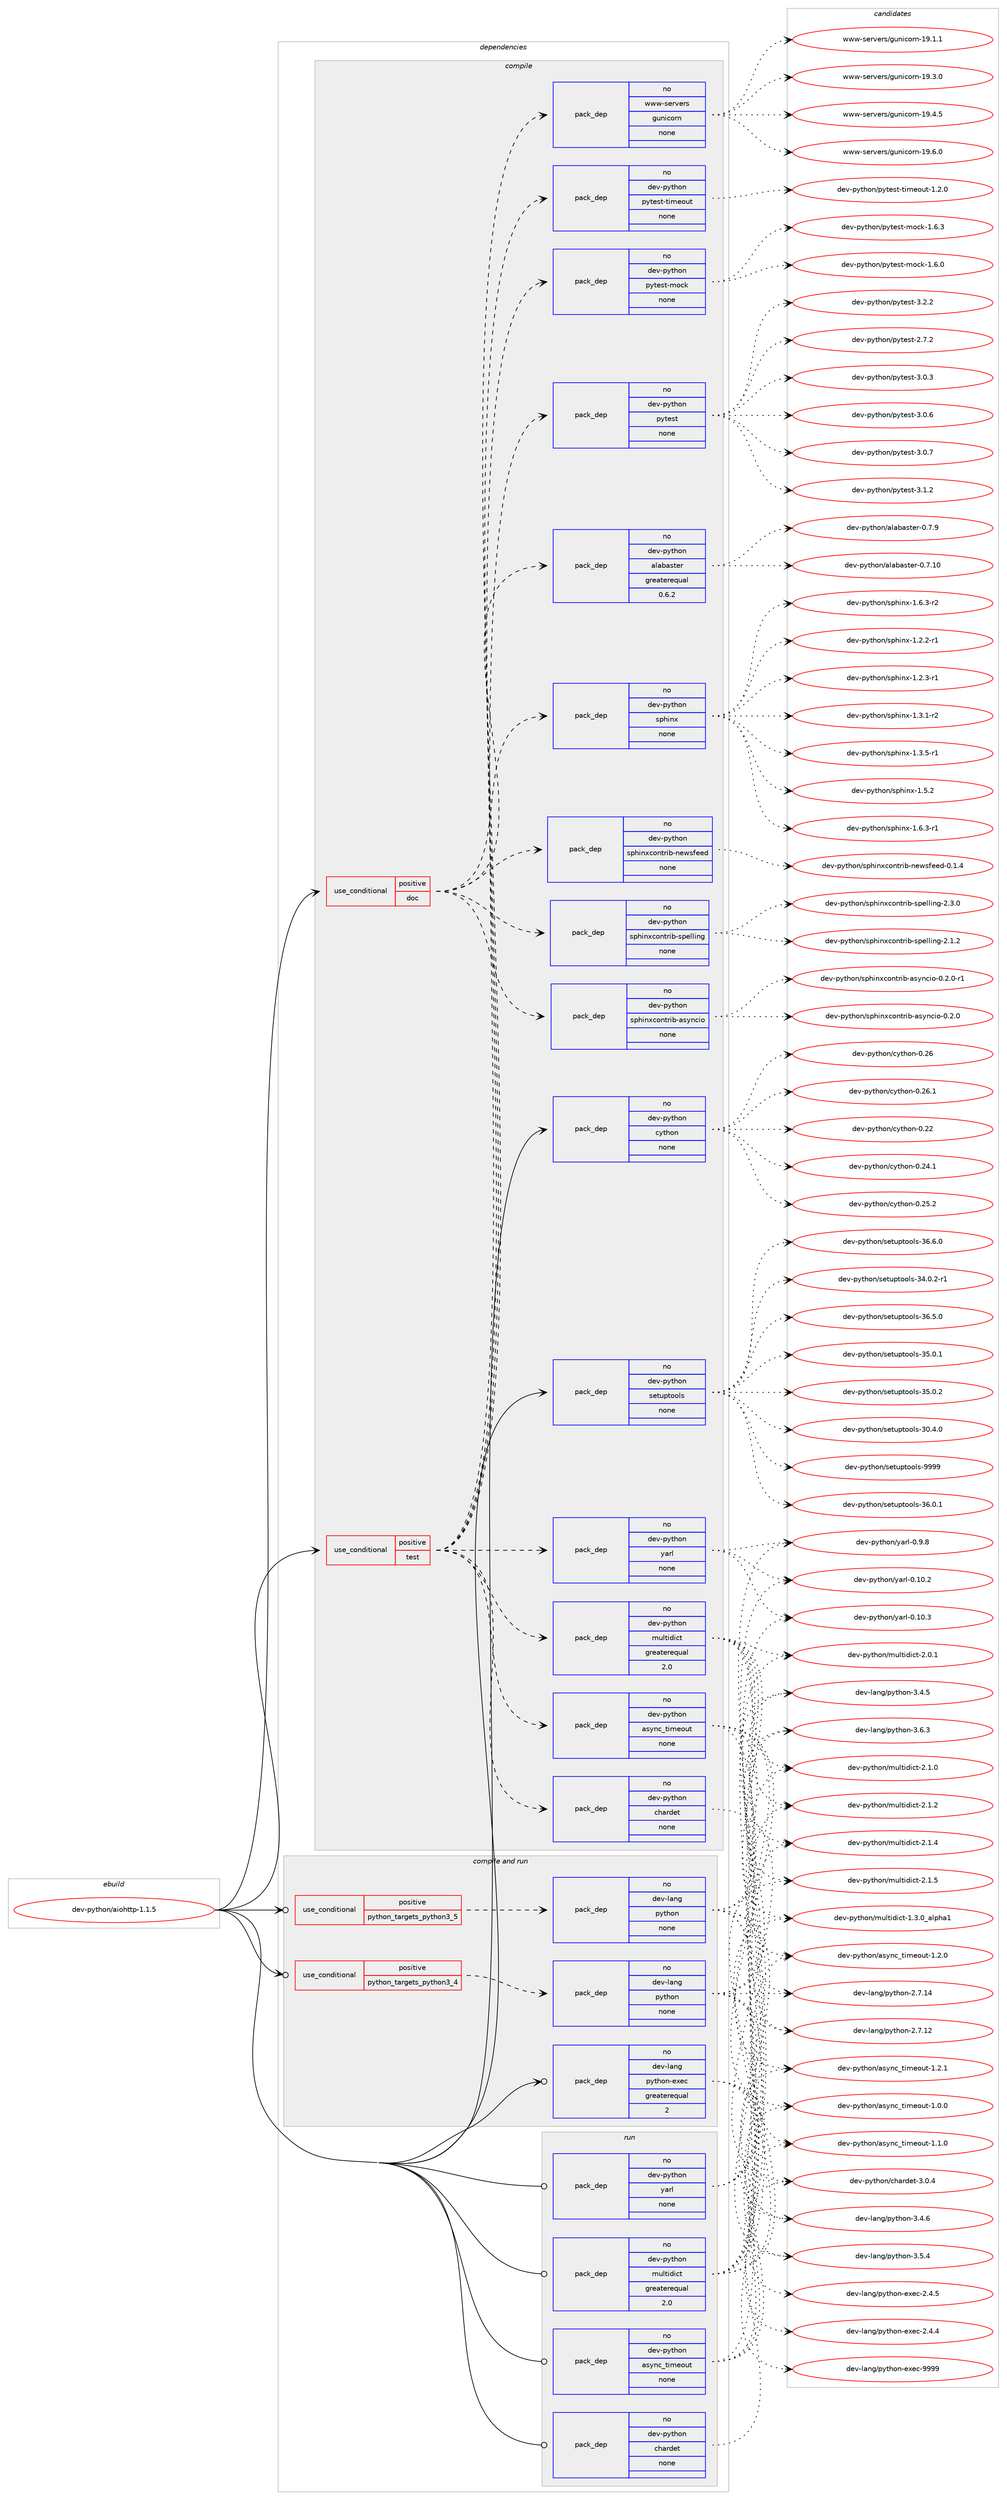 digraph prolog {

# *************
# Graph options
# *************

newrank=true;
concentrate=true;
compound=true;
graph [rankdir=LR,fontname=Helvetica,fontsize=10,ranksep=1.5];#, ranksep=2.5, nodesep=0.2];
edge  [arrowhead=vee];
node  [fontname=Helvetica,fontsize=10];

# **********
# The ebuild
# **********

subgraph cluster_leftcol {
color=gray;
rank=same;
label=<<i>ebuild</i>>;
id [label="dev-python/aiohttp-1.1.5", color=red, width=4, href="../dev-python/aiohttp-1.1.5.svg"];
}

# ****************
# The dependencies
# ****************

subgraph cluster_midcol {
color=gray;
label=<<i>dependencies</i>>;
subgraph cluster_compile {
fillcolor="#eeeeee";
style=filled;
label=<<i>compile</i>>;
subgraph cond29243 {
dependency145736 [label=<<TABLE BORDER="0" CELLBORDER="1" CELLSPACING="0" CELLPADDING="4"><TR><TD ROWSPAN="3" CELLPADDING="10">use_conditional</TD></TR><TR><TD>positive</TD></TR><TR><TD>doc</TD></TR></TABLE>>, shape=none, color=red];
subgraph pack112676 {
dependency145737 [label=<<TABLE BORDER="0" CELLBORDER="1" CELLSPACING="0" CELLPADDING="4" WIDTH="220"><TR><TD ROWSPAN="6" CELLPADDING="30">pack_dep</TD></TR><TR><TD WIDTH="110">no</TD></TR><TR><TD>dev-python</TD></TR><TR><TD>alabaster</TD></TR><TR><TD>greaterequal</TD></TR><TR><TD>0.6.2</TD></TR></TABLE>>, shape=none, color=blue];
}
dependency145736:e -> dependency145737:w [weight=20,style="dashed",arrowhead="vee"];
subgraph pack112677 {
dependency145738 [label=<<TABLE BORDER="0" CELLBORDER="1" CELLSPACING="0" CELLPADDING="4" WIDTH="220"><TR><TD ROWSPAN="6" CELLPADDING="30">pack_dep</TD></TR><TR><TD WIDTH="110">no</TD></TR><TR><TD>dev-python</TD></TR><TR><TD>sphinxcontrib-asyncio</TD></TR><TR><TD>none</TD></TR><TR><TD></TD></TR></TABLE>>, shape=none, color=blue];
}
dependency145736:e -> dependency145738:w [weight=20,style="dashed",arrowhead="vee"];
subgraph pack112678 {
dependency145739 [label=<<TABLE BORDER="0" CELLBORDER="1" CELLSPACING="0" CELLPADDING="4" WIDTH="220"><TR><TD ROWSPAN="6" CELLPADDING="30">pack_dep</TD></TR><TR><TD WIDTH="110">no</TD></TR><TR><TD>dev-python</TD></TR><TR><TD>sphinxcontrib-newsfeed</TD></TR><TR><TD>none</TD></TR><TR><TD></TD></TR></TABLE>>, shape=none, color=blue];
}
dependency145736:e -> dependency145739:w [weight=20,style="dashed",arrowhead="vee"];
subgraph pack112679 {
dependency145740 [label=<<TABLE BORDER="0" CELLBORDER="1" CELLSPACING="0" CELLPADDING="4" WIDTH="220"><TR><TD ROWSPAN="6" CELLPADDING="30">pack_dep</TD></TR><TR><TD WIDTH="110">no</TD></TR><TR><TD>dev-python</TD></TR><TR><TD>sphinxcontrib-spelling</TD></TR><TR><TD>none</TD></TR><TR><TD></TD></TR></TABLE>>, shape=none, color=blue];
}
dependency145736:e -> dependency145740:w [weight=20,style="dashed",arrowhead="vee"];
subgraph pack112680 {
dependency145741 [label=<<TABLE BORDER="0" CELLBORDER="1" CELLSPACING="0" CELLPADDING="4" WIDTH="220"><TR><TD ROWSPAN="6" CELLPADDING="30">pack_dep</TD></TR><TR><TD WIDTH="110">no</TD></TR><TR><TD>dev-python</TD></TR><TR><TD>sphinx</TD></TR><TR><TD>none</TD></TR><TR><TD></TD></TR></TABLE>>, shape=none, color=blue];
}
dependency145736:e -> dependency145741:w [weight=20,style="dashed",arrowhead="vee"];
}
id:e -> dependency145736:w [weight=20,style="solid",arrowhead="vee"];
subgraph cond29244 {
dependency145742 [label=<<TABLE BORDER="0" CELLBORDER="1" CELLSPACING="0" CELLPADDING="4"><TR><TD ROWSPAN="3" CELLPADDING="10">use_conditional</TD></TR><TR><TD>positive</TD></TR><TR><TD>test</TD></TR></TABLE>>, shape=none, color=red];
subgraph pack112681 {
dependency145743 [label=<<TABLE BORDER="0" CELLBORDER="1" CELLSPACING="0" CELLPADDING="4" WIDTH="220"><TR><TD ROWSPAN="6" CELLPADDING="30">pack_dep</TD></TR><TR><TD WIDTH="110">no</TD></TR><TR><TD>dev-python</TD></TR><TR><TD>async_timeout</TD></TR><TR><TD>none</TD></TR><TR><TD></TD></TR></TABLE>>, shape=none, color=blue];
}
dependency145742:e -> dependency145743:w [weight=20,style="dashed",arrowhead="vee"];
subgraph pack112682 {
dependency145744 [label=<<TABLE BORDER="0" CELLBORDER="1" CELLSPACING="0" CELLPADDING="4" WIDTH="220"><TR><TD ROWSPAN="6" CELLPADDING="30">pack_dep</TD></TR><TR><TD WIDTH="110">no</TD></TR><TR><TD>dev-python</TD></TR><TR><TD>chardet</TD></TR><TR><TD>none</TD></TR><TR><TD></TD></TR></TABLE>>, shape=none, color=blue];
}
dependency145742:e -> dependency145744:w [weight=20,style="dashed",arrowhead="vee"];
subgraph pack112683 {
dependency145745 [label=<<TABLE BORDER="0" CELLBORDER="1" CELLSPACING="0" CELLPADDING="4" WIDTH="220"><TR><TD ROWSPAN="6" CELLPADDING="30">pack_dep</TD></TR><TR><TD WIDTH="110">no</TD></TR><TR><TD>dev-python</TD></TR><TR><TD>multidict</TD></TR><TR><TD>greaterequal</TD></TR><TR><TD>2.0</TD></TR></TABLE>>, shape=none, color=blue];
}
dependency145742:e -> dependency145745:w [weight=20,style="dashed",arrowhead="vee"];
subgraph pack112684 {
dependency145746 [label=<<TABLE BORDER="0" CELLBORDER="1" CELLSPACING="0" CELLPADDING="4" WIDTH="220"><TR><TD ROWSPAN="6" CELLPADDING="30">pack_dep</TD></TR><TR><TD WIDTH="110">no</TD></TR><TR><TD>dev-python</TD></TR><TR><TD>yarl</TD></TR><TR><TD>none</TD></TR><TR><TD></TD></TR></TABLE>>, shape=none, color=blue];
}
dependency145742:e -> dependency145746:w [weight=20,style="dashed",arrowhead="vee"];
subgraph pack112685 {
dependency145747 [label=<<TABLE BORDER="0" CELLBORDER="1" CELLSPACING="0" CELLPADDING="4" WIDTH="220"><TR><TD ROWSPAN="6" CELLPADDING="30">pack_dep</TD></TR><TR><TD WIDTH="110">no</TD></TR><TR><TD>dev-python</TD></TR><TR><TD>pytest</TD></TR><TR><TD>none</TD></TR><TR><TD></TD></TR></TABLE>>, shape=none, color=blue];
}
dependency145742:e -> dependency145747:w [weight=20,style="dashed",arrowhead="vee"];
subgraph pack112686 {
dependency145748 [label=<<TABLE BORDER="0" CELLBORDER="1" CELLSPACING="0" CELLPADDING="4" WIDTH="220"><TR><TD ROWSPAN="6" CELLPADDING="30">pack_dep</TD></TR><TR><TD WIDTH="110">no</TD></TR><TR><TD>dev-python</TD></TR><TR><TD>pytest-mock</TD></TR><TR><TD>none</TD></TR><TR><TD></TD></TR></TABLE>>, shape=none, color=blue];
}
dependency145742:e -> dependency145748:w [weight=20,style="dashed",arrowhead="vee"];
subgraph pack112687 {
dependency145749 [label=<<TABLE BORDER="0" CELLBORDER="1" CELLSPACING="0" CELLPADDING="4" WIDTH="220"><TR><TD ROWSPAN="6" CELLPADDING="30">pack_dep</TD></TR><TR><TD WIDTH="110">no</TD></TR><TR><TD>dev-python</TD></TR><TR><TD>pytest-timeout</TD></TR><TR><TD>none</TD></TR><TR><TD></TD></TR></TABLE>>, shape=none, color=blue];
}
dependency145742:e -> dependency145749:w [weight=20,style="dashed",arrowhead="vee"];
subgraph pack112688 {
dependency145750 [label=<<TABLE BORDER="0" CELLBORDER="1" CELLSPACING="0" CELLPADDING="4" WIDTH="220"><TR><TD ROWSPAN="6" CELLPADDING="30">pack_dep</TD></TR><TR><TD WIDTH="110">no</TD></TR><TR><TD>www-servers</TD></TR><TR><TD>gunicorn</TD></TR><TR><TD>none</TD></TR><TR><TD></TD></TR></TABLE>>, shape=none, color=blue];
}
dependency145742:e -> dependency145750:w [weight=20,style="dashed",arrowhead="vee"];
}
id:e -> dependency145742:w [weight=20,style="solid",arrowhead="vee"];
subgraph pack112689 {
dependency145751 [label=<<TABLE BORDER="0" CELLBORDER="1" CELLSPACING="0" CELLPADDING="4" WIDTH="220"><TR><TD ROWSPAN="6" CELLPADDING="30">pack_dep</TD></TR><TR><TD WIDTH="110">no</TD></TR><TR><TD>dev-python</TD></TR><TR><TD>cython</TD></TR><TR><TD>none</TD></TR><TR><TD></TD></TR></TABLE>>, shape=none, color=blue];
}
id:e -> dependency145751:w [weight=20,style="solid",arrowhead="vee"];
subgraph pack112690 {
dependency145752 [label=<<TABLE BORDER="0" CELLBORDER="1" CELLSPACING="0" CELLPADDING="4" WIDTH="220"><TR><TD ROWSPAN="6" CELLPADDING="30">pack_dep</TD></TR><TR><TD WIDTH="110">no</TD></TR><TR><TD>dev-python</TD></TR><TR><TD>setuptools</TD></TR><TR><TD>none</TD></TR><TR><TD></TD></TR></TABLE>>, shape=none, color=blue];
}
id:e -> dependency145752:w [weight=20,style="solid",arrowhead="vee"];
}
subgraph cluster_compileandrun {
fillcolor="#eeeeee";
style=filled;
label=<<i>compile and run</i>>;
subgraph cond29245 {
dependency145753 [label=<<TABLE BORDER="0" CELLBORDER="1" CELLSPACING="0" CELLPADDING="4"><TR><TD ROWSPAN="3" CELLPADDING="10">use_conditional</TD></TR><TR><TD>positive</TD></TR><TR><TD>python_targets_python3_4</TD></TR></TABLE>>, shape=none, color=red];
subgraph pack112691 {
dependency145754 [label=<<TABLE BORDER="0" CELLBORDER="1" CELLSPACING="0" CELLPADDING="4" WIDTH="220"><TR><TD ROWSPAN="6" CELLPADDING="30">pack_dep</TD></TR><TR><TD WIDTH="110">no</TD></TR><TR><TD>dev-lang</TD></TR><TR><TD>python</TD></TR><TR><TD>none</TD></TR><TR><TD></TD></TR></TABLE>>, shape=none, color=blue];
}
dependency145753:e -> dependency145754:w [weight=20,style="dashed",arrowhead="vee"];
}
id:e -> dependency145753:w [weight=20,style="solid",arrowhead="odotvee"];
subgraph cond29246 {
dependency145755 [label=<<TABLE BORDER="0" CELLBORDER="1" CELLSPACING="0" CELLPADDING="4"><TR><TD ROWSPAN="3" CELLPADDING="10">use_conditional</TD></TR><TR><TD>positive</TD></TR><TR><TD>python_targets_python3_5</TD></TR></TABLE>>, shape=none, color=red];
subgraph pack112692 {
dependency145756 [label=<<TABLE BORDER="0" CELLBORDER="1" CELLSPACING="0" CELLPADDING="4" WIDTH="220"><TR><TD ROWSPAN="6" CELLPADDING="30">pack_dep</TD></TR><TR><TD WIDTH="110">no</TD></TR><TR><TD>dev-lang</TD></TR><TR><TD>python</TD></TR><TR><TD>none</TD></TR><TR><TD></TD></TR></TABLE>>, shape=none, color=blue];
}
dependency145755:e -> dependency145756:w [weight=20,style="dashed",arrowhead="vee"];
}
id:e -> dependency145755:w [weight=20,style="solid",arrowhead="odotvee"];
subgraph pack112693 {
dependency145757 [label=<<TABLE BORDER="0" CELLBORDER="1" CELLSPACING="0" CELLPADDING="4" WIDTH="220"><TR><TD ROWSPAN="6" CELLPADDING="30">pack_dep</TD></TR><TR><TD WIDTH="110">no</TD></TR><TR><TD>dev-lang</TD></TR><TR><TD>python-exec</TD></TR><TR><TD>greaterequal</TD></TR><TR><TD>2</TD></TR></TABLE>>, shape=none, color=blue];
}
id:e -> dependency145757:w [weight=20,style="solid",arrowhead="odotvee"];
}
subgraph cluster_run {
fillcolor="#eeeeee";
style=filled;
label=<<i>run</i>>;
subgraph pack112694 {
dependency145758 [label=<<TABLE BORDER="0" CELLBORDER="1" CELLSPACING="0" CELLPADDING="4" WIDTH="220"><TR><TD ROWSPAN="6" CELLPADDING="30">pack_dep</TD></TR><TR><TD WIDTH="110">no</TD></TR><TR><TD>dev-python</TD></TR><TR><TD>async_timeout</TD></TR><TR><TD>none</TD></TR><TR><TD></TD></TR></TABLE>>, shape=none, color=blue];
}
id:e -> dependency145758:w [weight=20,style="solid",arrowhead="odot"];
subgraph pack112695 {
dependency145759 [label=<<TABLE BORDER="0" CELLBORDER="1" CELLSPACING="0" CELLPADDING="4" WIDTH="220"><TR><TD ROWSPAN="6" CELLPADDING="30">pack_dep</TD></TR><TR><TD WIDTH="110">no</TD></TR><TR><TD>dev-python</TD></TR><TR><TD>chardet</TD></TR><TR><TD>none</TD></TR><TR><TD></TD></TR></TABLE>>, shape=none, color=blue];
}
id:e -> dependency145759:w [weight=20,style="solid",arrowhead="odot"];
subgraph pack112696 {
dependency145760 [label=<<TABLE BORDER="0" CELLBORDER="1" CELLSPACING="0" CELLPADDING="4" WIDTH="220"><TR><TD ROWSPAN="6" CELLPADDING="30">pack_dep</TD></TR><TR><TD WIDTH="110">no</TD></TR><TR><TD>dev-python</TD></TR><TR><TD>multidict</TD></TR><TR><TD>greaterequal</TD></TR><TR><TD>2.0</TD></TR></TABLE>>, shape=none, color=blue];
}
id:e -> dependency145760:w [weight=20,style="solid",arrowhead="odot"];
subgraph pack112697 {
dependency145761 [label=<<TABLE BORDER="0" CELLBORDER="1" CELLSPACING="0" CELLPADDING="4" WIDTH="220"><TR><TD ROWSPAN="6" CELLPADDING="30">pack_dep</TD></TR><TR><TD WIDTH="110">no</TD></TR><TR><TD>dev-python</TD></TR><TR><TD>yarl</TD></TR><TR><TD>none</TD></TR><TR><TD></TD></TR></TABLE>>, shape=none, color=blue];
}
id:e -> dependency145761:w [weight=20,style="solid",arrowhead="odot"];
}
}

# **************
# The candidates
# **************

subgraph cluster_choices {
rank=same;
color=gray;
label=<<i>candidates</i>>;

subgraph choice112676 {
color=black;
nodesep=1;
choice10010111845112121116104111110479710897989711511610111445484655464948 [label="dev-python/alabaster-0.7.10", color=red, width=4,href="../dev-python/alabaster-0.7.10.svg"];
choice100101118451121211161041111104797108979897115116101114454846554657 [label="dev-python/alabaster-0.7.9", color=red, width=4,href="../dev-python/alabaster-0.7.9.svg"];
dependency145737:e -> choice10010111845112121116104111110479710897989711511610111445484655464948:w [style=dotted,weight="100"];
dependency145737:e -> choice100101118451121211161041111104797108979897115116101114454846554657:w [style=dotted,weight="100"];
}
subgraph choice112677 {
color=black;
nodesep=1;
choice10010111845112121116104111110471151121041051101209911111011611410598459711512111099105111454846504648 [label="dev-python/sphinxcontrib-asyncio-0.2.0", color=red, width=4,href="../dev-python/sphinxcontrib-asyncio-0.2.0.svg"];
choice100101118451121211161041111104711511210410511012099111110116114105984597115121110991051114548465046484511449 [label="dev-python/sphinxcontrib-asyncio-0.2.0-r1", color=red, width=4,href="../dev-python/sphinxcontrib-asyncio-0.2.0-r1.svg"];
dependency145738:e -> choice10010111845112121116104111110471151121041051101209911111011611410598459711512111099105111454846504648:w [style=dotted,weight="100"];
dependency145738:e -> choice100101118451121211161041111104711511210410511012099111110116114105984597115121110991051114548465046484511449:w [style=dotted,weight="100"];
}
subgraph choice112678 {
color=black;
nodesep=1;
choice1001011184511212111610411111047115112104105110120991111101161141059845110101119115102101101100454846494652 [label="dev-python/sphinxcontrib-newsfeed-0.1.4", color=red, width=4,href="../dev-python/sphinxcontrib-newsfeed-0.1.4.svg"];
dependency145739:e -> choice1001011184511212111610411111047115112104105110120991111101161141059845110101119115102101101100454846494652:w [style=dotted,weight="100"];
}
subgraph choice112679 {
color=black;
nodesep=1;
choice1001011184511212111610411111047115112104105110120991111101161141059845115112101108108105110103455046494650 [label="dev-python/sphinxcontrib-spelling-2.1.2", color=red, width=4,href="../dev-python/sphinxcontrib-spelling-2.1.2.svg"];
choice1001011184511212111610411111047115112104105110120991111101161141059845115112101108108105110103455046514648 [label="dev-python/sphinxcontrib-spelling-2.3.0", color=red, width=4,href="../dev-python/sphinxcontrib-spelling-2.3.0.svg"];
dependency145740:e -> choice1001011184511212111610411111047115112104105110120991111101161141059845115112101108108105110103455046494650:w [style=dotted,weight="100"];
dependency145740:e -> choice1001011184511212111610411111047115112104105110120991111101161141059845115112101108108105110103455046514648:w [style=dotted,weight="100"];
}
subgraph choice112680 {
color=black;
nodesep=1;
choice10010111845112121116104111110471151121041051101204549465046504511449 [label="dev-python/sphinx-1.2.2-r1", color=red, width=4,href="../dev-python/sphinx-1.2.2-r1.svg"];
choice10010111845112121116104111110471151121041051101204549465046514511449 [label="dev-python/sphinx-1.2.3-r1", color=red, width=4,href="../dev-python/sphinx-1.2.3-r1.svg"];
choice10010111845112121116104111110471151121041051101204549465146494511450 [label="dev-python/sphinx-1.3.1-r2", color=red, width=4,href="../dev-python/sphinx-1.3.1-r2.svg"];
choice10010111845112121116104111110471151121041051101204549465146534511449 [label="dev-python/sphinx-1.3.5-r1", color=red, width=4,href="../dev-python/sphinx-1.3.5-r1.svg"];
choice1001011184511212111610411111047115112104105110120454946534650 [label="dev-python/sphinx-1.5.2", color=red, width=4,href="../dev-python/sphinx-1.5.2.svg"];
choice10010111845112121116104111110471151121041051101204549465446514511449 [label="dev-python/sphinx-1.6.3-r1", color=red, width=4,href="../dev-python/sphinx-1.6.3-r1.svg"];
choice10010111845112121116104111110471151121041051101204549465446514511450 [label="dev-python/sphinx-1.6.3-r2", color=red, width=4,href="../dev-python/sphinx-1.6.3-r2.svg"];
dependency145741:e -> choice10010111845112121116104111110471151121041051101204549465046504511449:w [style=dotted,weight="100"];
dependency145741:e -> choice10010111845112121116104111110471151121041051101204549465046514511449:w [style=dotted,weight="100"];
dependency145741:e -> choice10010111845112121116104111110471151121041051101204549465146494511450:w [style=dotted,weight="100"];
dependency145741:e -> choice10010111845112121116104111110471151121041051101204549465146534511449:w [style=dotted,weight="100"];
dependency145741:e -> choice1001011184511212111610411111047115112104105110120454946534650:w [style=dotted,weight="100"];
dependency145741:e -> choice10010111845112121116104111110471151121041051101204549465446514511449:w [style=dotted,weight="100"];
dependency145741:e -> choice10010111845112121116104111110471151121041051101204549465446514511450:w [style=dotted,weight="100"];
}
subgraph choice112681 {
color=black;
nodesep=1;
choice1001011184511212111610411111047971151211109995116105109101111117116454946484648 [label="dev-python/async_timeout-1.0.0", color=red, width=4,href="../dev-python/async_timeout-1.0.0.svg"];
choice1001011184511212111610411111047971151211109995116105109101111117116454946494648 [label="dev-python/async_timeout-1.1.0", color=red, width=4,href="../dev-python/async_timeout-1.1.0.svg"];
choice1001011184511212111610411111047971151211109995116105109101111117116454946504648 [label="dev-python/async_timeout-1.2.0", color=red, width=4,href="../dev-python/async_timeout-1.2.0.svg"];
choice1001011184511212111610411111047971151211109995116105109101111117116454946504649 [label="dev-python/async_timeout-1.2.1", color=red, width=4,href="../dev-python/async_timeout-1.2.1.svg"];
dependency145743:e -> choice1001011184511212111610411111047971151211109995116105109101111117116454946484648:w [style=dotted,weight="100"];
dependency145743:e -> choice1001011184511212111610411111047971151211109995116105109101111117116454946494648:w [style=dotted,weight="100"];
dependency145743:e -> choice1001011184511212111610411111047971151211109995116105109101111117116454946504648:w [style=dotted,weight="100"];
dependency145743:e -> choice1001011184511212111610411111047971151211109995116105109101111117116454946504649:w [style=dotted,weight="100"];
}
subgraph choice112682 {
color=black;
nodesep=1;
choice10010111845112121116104111110479910497114100101116455146484652 [label="dev-python/chardet-3.0.4", color=red, width=4,href="../dev-python/chardet-3.0.4.svg"];
dependency145744:e -> choice10010111845112121116104111110479910497114100101116455146484652:w [style=dotted,weight="100"];
}
subgraph choice112683 {
color=black;
nodesep=1;
choice10010111845112121116104111110471091171081161051001059911645494651464895971081121049749 [label="dev-python/multidict-1.3.0_alpha1", color=red, width=4,href="../dev-python/multidict-1.3.0_alpha1.svg"];
choice100101118451121211161041111104710911710811610510010599116455046484649 [label="dev-python/multidict-2.0.1", color=red, width=4,href="../dev-python/multidict-2.0.1.svg"];
choice100101118451121211161041111104710911710811610510010599116455046494648 [label="dev-python/multidict-2.1.0", color=red, width=4,href="../dev-python/multidict-2.1.0.svg"];
choice100101118451121211161041111104710911710811610510010599116455046494650 [label="dev-python/multidict-2.1.2", color=red, width=4,href="../dev-python/multidict-2.1.2.svg"];
choice100101118451121211161041111104710911710811610510010599116455046494652 [label="dev-python/multidict-2.1.4", color=red, width=4,href="../dev-python/multidict-2.1.4.svg"];
choice100101118451121211161041111104710911710811610510010599116455046494653 [label="dev-python/multidict-2.1.5", color=red, width=4,href="../dev-python/multidict-2.1.5.svg"];
dependency145745:e -> choice10010111845112121116104111110471091171081161051001059911645494651464895971081121049749:w [style=dotted,weight="100"];
dependency145745:e -> choice100101118451121211161041111104710911710811610510010599116455046484649:w [style=dotted,weight="100"];
dependency145745:e -> choice100101118451121211161041111104710911710811610510010599116455046494648:w [style=dotted,weight="100"];
dependency145745:e -> choice100101118451121211161041111104710911710811610510010599116455046494650:w [style=dotted,weight="100"];
dependency145745:e -> choice100101118451121211161041111104710911710811610510010599116455046494652:w [style=dotted,weight="100"];
dependency145745:e -> choice100101118451121211161041111104710911710811610510010599116455046494653:w [style=dotted,weight="100"];
}
subgraph choice112684 {
color=black;
nodesep=1;
choice10010111845112121116104111110471219711410845484649484650 [label="dev-python/yarl-0.10.2", color=red, width=4,href="../dev-python/yarl-0.10.2.svg"];
choice10010111845112121116104111110471219711410845484649484651 [label="dev-python/yarl-0.10.3", color=red, width=4,href="../dev-python/yarl-0.10.3.svg"];
choice100101118451121211161041111104712197114108454846574656 [label="dev-python/yarl-0.9.8", color=red, width=4,href="../dev-python/yarl-0.9.8.svg"];
dependency145746:e -> choice10010111845112121116104111110471219711410845484649484650:w [style=dotted,weight="100"];
dependency145746:e -> choice10010111845112121116104111110471219711410845484649484651:w [style=dotted,weight="100"];
dependency145746:e -> choice100101118451121211161041111104712197114108454846574656:w [style=dotted,weight="100"];
}
subgraph choice112685 {
color=black;
nodesep=1;
choice1001011184511212111610411111047112121116101115116455046554650 [label="dev-python/pytest-2.7.2", color=red, width=4,href="../dev-python/pytest-2.7.2.svg"];
choice1001011184511212111610411111047112121116101115116455146484651 [label="dev-python/pytest-3.0.3", color=red, width=4,href="../dev-python/pytest-3.0.3.svg"];
choice1001011184511212111610411111047112121116101115116455146484654 [label="dev-python/pytest-3.0.6", color=red, width=4,href="../dev-python/pytest-3.0.6.svg"];
choice1001011184511212111610411111047112121116101115116455146484655 [label="dev-python/pytest-3.0.7", color=red, width=4,href="../dev-python/pytest-3.0.7.svg"];
choice1001011184511212111610411111047112121116101115116455146494650 [label="dev-python/pytest-3.1.2", color=red, width=4,href="../dev-python/pytest-3.1.2.svg"];
choice1001011184511212111610411111047112121116101115116455146504650 [label="dev-python/pytest-3.2.2", color=red, width=4,href="../dev-python/pytest-3.2.2.svg"];
dependency145747:e -> choice1001011184511212111610411111047112121116101115116455046554650:w [style=dotted,weight="100"];
dependency145747:e -> choice1001011184511212111610411111047112121116101115116455146484651:w [style=dotted,weight="100"];
dependency145747:e -> choice1001011184511212111610411111047112121116101115116455146484654:w [style=dotted,weight="100"];
dependency145747:e -> choice1001011184511212111610411111047112121116101115116455146484655:w [style=dotted,weight="100"];
dependency145747:e -> choice1001011184511212111610411111047112121116101115116455146494650:w [style=dotted,weight="100"];
dependency145747:e -> choice1001011184511212111610411111047112121116101115116455146504650:w [style=dotted,weight="100"];
}
subgraph choice112686 {
color=black;
nodesep=1;
choice10010111845112121116104111110471121211161011151164510911199107454946544648 [label="dev-python/pytest-mock-1.6.0", color=red, width=4,href="../dev-python/pytest-mock-1.6.0.svg"];
choice10010111845112121116104111110471121211161011151164510911199107454946544651 [label="dev-python/pytest-mock-1.6.3", color=red, width=4,href="../dev-python/pytest-mock-1.6.3.svg"];
dependency145748:e -> choice10010111845112121116104111110471121211161011151164510911199107454946544648:w [style=dotted,weight="100"];
dependency145748:e -> choice10010111845112121116104111110471121211161011151164510911199107454946544651:w [style=dotted,weight="100"];
}
subgraph choice112687 {
color=black;
nodesep=1;
choice100101118451121211161041111104711212111610111511645116105109101111117116454946504648 [label="dev-python/pytest-timeout-1.2.0", color=red, width=4,href="../dev-python/pytest-timeout-1.2.0.svg"];
dependency145749:e -> choice100101118451121211161041111104711212111610111511645116105109101111117116454946504648:w [style=dotted,weight="100"];
}
subgraph choice112688 {
color=black;
nodesep=1;
choice11911911945115101114118101114115471031171101059911111411045495746494649 [label="www-servers/gunicorn-19.1.1", color=red, width=4,href="../www-servers/gunicorn-19.1.1.svg"];
choice11911911945115101114118101114115471031171101059911111411045495746514648 [label="www-servers/gunicorn-19.3.0", color=red, width=4,href="../www-servers/gunicorn-19.3.0.svg"];
choice11911911945115101114118101114115471031171101059911111411045495746524653 [label="www-servers/gunicorn-19.4.5", color=red, width=4,href="../www-servers/gunicorn-19.4.5.svg"];
choice11911911945115101114118101114115471031171101059911111411045495746544648 [label="www-servers/gunicorn-19.6.0", color=red, width=4,href="../www-servers/gunicorn-19.6.0.svg"];
dependency145750:e -> choice11911911945115101114118101114115471031171101059911111411045495746494649:w [style=dotted,weight="100"];
dependency145750:e -> choice11911911945115101114118101114115471031171101059911111411045495746514648:w [style=dotted,weight="100"];
dependency145750:e -> choice11911911945115101114118101114115471031171101059911111411045495746524653:w [style=dotted,weight="100"];
dependency145750:e -> choice11911911945115101114118101114115471031171101059911111411045495746544648:w [style=dotted,weight="100"];
}
subgraph choice112689 {
color=black;
nodesep=1;
choice1001011184511212111610411111047991211161041111104548465050 [label="dev-python/cython-0.22", color=red, width=4,href="../dev-python/cython-0.22.svg"];
choice10010111845112121116104111110479912111610411111045484650524649 [label="dev-python/cython-0.24.1", color=red, width=4,href="../dev-python/cython-0.24.1.svg"];
choice10010111845112121116104111110479912111610411111045484650534650 [label="dev-python/cython-0.25.2", color=red, width=4,href="../dev-python/cython-0.25.2.svg"];
choice1001011184511212111610411111047991211161041111104548465054 [label="dev-python/cython-0.26", color=red, width=4,href="../dev-python/cython-0.26.svg"];
choice10010111845112121116104111110479912111610411111045484650544649 [label="dev-python/cython-0.26.1", color=red, width=4,href="../dev-python/cython-0.26.1.svg"];
dependency145751:e -> choice1001011184511212111610411111047991211161041111104548465050:w [style=dotted,weight="100"];
dependency145751:e -> choice10010111845112121116104111110479912111610411111045484650524649:w [style=dotted,weight="100"];
dependency145751:e -> choice10010111845112121116104111110479912111610411111045484650534650:w [style=dotted,weight="100"];
dependency145751:e -> choice1001011184511212111610411111047991211161041111104548465054:w [style=dotted,weight="100"];
dependency145751:e -> choice10010111845112121116104111110479912111610411111045484650544649:w [style=dotted,weight="100"];
}
subgraph choice112690 {
color=black;
nodesep=1;
choice100101118451121211161041111104711510111611711211611111110811545514846524648 [label="dev-python/setuptools-30.4.0", color=red, width=4,href="../dev-python/setuptools-30.4.0.svg"];
choice1001011184511212111610411111047115101116117112116111111108115455152464846504511449 [label="dev-python/setuptools-34.0.2-r1", color=red, width=4,href="../dev-python/setuptools-34.0.2-r1.svg"];
choice100101118451121211161041111104711510111611711211611111110811545515346484649 [label="dev-python/setuptools-35.0.1", color=red, width=4,href="../dev-python/setuptools-35.0.1.svg"];
choice100101118451121211161041111104711510111611711211611111110811545515346484650 [label="dev-python/setuptools-35.0.2", color=red, width=4,href="../dev-python/setuptools-35.0.2.svg"];
choice100101118451121211161041111104711510111611711211611111110811545515446484649 [label="dev-python/setuptools-36.0.1", color=red, width=4,href="../dev-python/setuptools-36.0.1.svg"];
choice100101118451121211161041111104711510111611711211611111110811545515446534648 [label="dev-python/setuptools-36.5.0", color=red, width=4,href="../dev-python/setuptools-36.5.0.svg"];
choice100101118451121211161041111104711510111611711211611111110811545515446544648 [label="dev-python/setuptools-36.6.0", color=red, width=4,href="../dev-python/setuptools-36.6.0.svg"];
choice10010111845112121116104111110471151011161171121161111111081154557575757 [label="dev-python/setuptools-9999", color=red, width=4,href="../dev-python/setuptools-9999.svg"];
dependency145752:e -> choice100101118451121211161041111104711510111611711211611111110811545514846524648:w [style=dotted,weight="100"];
dependency145752:e -> choice1001011184511212111610411111047115101116117112116111111108115455152464846504511449:w [style=dotted,weight="100"];
dependency145752:e -> choice100101118451121211161041111104711510111611711211611111110811545515346484649:w [style=dotted,weight="100"];
dependency145752:e -> choice100101118451121211161041111104711510111611711211611111110811545515346484650:w [style=dotted,weight="100"];
dependency145752:e -> choice100101118451121211161041111104711510111611711211611111110811545515446484649:w [style=dotted,weight="100"];
dependency145752:e -> choice100101118451121211161041111104711510111611711211611111110811545515446534648:w [style=dotted,weight="100"];
dependency145752:e -> choice100101118451121211161041111104711510111611711211611111110811545515446544648:w [style=dotted,weight="100"];
dependency145752:e -> choice10010111845112121116104111110471151011161171121161111111081154557575757:w [style=dotted,weight="100"];
}
subgraph choice112691 {
color=black;
nodesep=1;
choice10010111845108971101034711212111610411111045504655464950 [label="dev-lang/python-2.7.12", color=red, width=4,href="../dev-lang/python-2.7.12.svg"];
choice10010111845108971101034711212111610411111045504655464952 [label="dev-lang/python-2.7.14", color=red, width=4,href="../dev-lang/python-2.7.14.svg"];
choice100101118451089711010347112121116104111110455146524653 [label="dev-lang/python-3.4.5", color=red, width=4,href="../dev-lang/python-3.4.5.svg"];
choice100101118451089711010347112121116104111110455146524654 [label="dev-lang/python-3.4.6", color=red, width=4,href="../dev-lang/python-3.4.6.svg"];
choice100101118451089711010347112121116104111110455146534652 [label="dev-lang/python-3.5.4", color=red, width=4,href="../dev-lang/python-3.5.4.svg"];
choice100101118451089711010347112121116104111110455146544651 [label="dev-lang/python-3.6.3", color=red, width=4,href="../dev-lang/python-3.6.3.svg"];
dependency145754:e -> choice10010111845108971101034711212111610411111045504655464950:w [style=dotted,weight="100"];
dependency145754:e -> choice10010111845108971101034711212111610411111045504655464952:w [style=dotted,weight="100"];
dependency145754:e -> choice100101118451089711010347112121116104111110455146524653:w [style=dotted,weight="100"];
dependency145754:e -> choice100101118451089711010347112121116104111110455146524654:w [style=dotted,weight="100"];
dependency145754:e -> choice100101118451089711010347112121116104111110455146534652:w [style=dotted,weight="100"];
dependency145754:e -> choice100101118451089711010347112121116104111110455146544651:w [style=dotted,weight="100"];
}
subgraph choice112692 {
color=black;
nodesep=1;
choice10010111845108971101034711212111610411111045504655464950 [label="dev-lang/python-2.7.12", color=red, width=4,href="../dev-lang/python-2.7.12.svg"];
choice10010111845108971101034711212111610411111045504655464952 [label="dev-lang/python-2.7.14", color=red, width=4,href="../dev-lang/python-2.7.14.svg"];
choice100101118451089711010347112121116104111110455146524653 [label="dev-lang/python-3.4.5", color=red, width=4,href="../dev-lang/python-3.4.5.svg"];
choice100101118451089711010347112121116104111110455146524654 [label="dev-lang/python-3.4.6", color=red, width=4,href="../dev-lang/python-3.4.6.svg"];
choice100101118451089711010347112121116104111110455146534652 [label="dev-lang/python-3.5.4", color=red, width=4,href="../dev-lang/python-3.5.4.svg"];
choice100101118451089711010347112121116104111110455146544651 [label="dev-lang/python-3.6.3", color=red, width=4,href="../dev-lang/python-3.6.3.svg"];
dependency145756:e -> choice10010111845108971101034711212111610411111045504655464950:w [style=dotted,weight="100"];
dependency145756:e -> choice10010111845108971101034711212111610411111045504655464952:w [style=dotted,weight="100"];
dependency145756:e -> choice100101118451089711010347112121116104111110455146524653:w [style=dotted,weight="100"];
dependency145756:e -> choice100101118451089711010347112121116104111110455146524654:w [style=dotted,weight="100"];
dependency145756:e -> choice100101118451089711010347112121116104111110455146534652:w [style=dotted,weight="100"];
dependency145756:e -> choice100101118451089711010347112121116104111110455146544651:w [style=dotted,weight="100"];
}
subgraph choice112693 {
color=black;
nodesep=1;
choice1001011184510897110103471121211161041111104510112010199455046524652 [label="dev-lang/python-exec-2.4.4", color=red, width=4,href="../dev-lang/python-exec-2.4.4.svg"];
choice1001011184510897110103471121211161041111104510112010199455046524653 [label="dev-lang/python-exec-2.4.5", color=red, width=4,href="../dev-lang/python-exec-2.4.5.svg"];
choice10010111845108971101034711212111610411111045101120101994557575757 [label="dev-lang/python-exec-9999", color=red, width=4,href="../dev-lang/python-exec-9999.svg"];
dependency145757:e -> choice1001011184510897110103471121211161041111104510112010199455046524652:w [style=dotted,weight="100"];
dependency145757:e -> choice1001011184510897110103471121211161041111104510112010199455046524653:w [style=dotted,weight="100"];
dependency145757:e -> choice10010111845108971101034711212111610411111045101120101994557575757:w [style=dotted,weight="100"];
}
subgraph choice112694 {
color=black;
nodesep=1;
choice1001011184511212111610411111047971151211109995116105109101111117116454946484648 [label="dev-python/async_timeout-1.0.0", color=red, width=4,href="../dev-python/async_timeout-1.0.0.svg"];
choice1001011184511212111610411111047971151211109995116105109101111117116454946494648 [label="dev-python/async_timeout-1.1.0", color=red, width=4,href="../dev-python/async_timeout-1.1.0.svg"];
choice1001011184511212111610411111047971151211109995116105109101111117116454946504648 [label="dev-python/async_timeout-1.2.0", color=red, width=4,href="../dev-python/async_timeout-1.2.0.svg"];
choice1001011184511212111610411111047971151211109995116105109101111117116454946504649 [label="dev-python/async_timeout-1.2.1", color=red, width=4,href="../dev-python/async_timeout-1.2.1.svg"];
dependency145758:e -> choice1001011184511212111610411111047971151211109995116105109101111117116454946484648:w [style=dotted,weight="100"];
dependency145758:e -> choice1001011184511212111610411111047971151211109995116105109101111117116454946494648:w [style=dotted,weight="100"];
dependency145758:e -> choice1001011184511212111610411111047971151211109995116105109101111117116454946504648:w [style=dotted,weight="100"];
dependency145758:e -> choice1001011184511212111610411111047971151211109995116105109101111117116454946504649:w [style=dotted,weight="100"];
}
subgraph choice112695 {
color=black;
nodesep=1;
choice10010111845112121116104111110479910497114100101116455146484652 [label="dev-python/chardet-3.0.4", color=red, width=4,href="../dev-python/chardet-3.0.4.svg"];
dependency145759:e -> choice10010111845112121116104111110479910497114100101116455146484652:w [style=dotted,weight="100"];
}
subgraph choice112696 {
color=black;
nodesep=1;
choice10010111845112121116104111110471091171081161051001059911645494651464895971081121049749 [label="dev-python/multidict-1.3.0_alpha1", color=red, width=4,href="../dev-python/multidict-1.3.0_alpha1.svg"];
choice100101118451121211161041111104710911710811610510010599116455046484649 [label="dev-python/multidict-2.0.1", color=red, width=4,href="../dev-python/multidict-2.0.1.svg"];
choice100101118451121211161041111104710911710811610510010599116455046494648 [label="dev-python/multidict-2.1.0", color=red, width=4,href="../dev-python/multidict-2.1.0.svg"];
choice100101118451121211161041111104710911710811610510010599116455046494650 [label="dev-python/multidict-2.1.2", color=red, width=4,href="../dev-python/multidict-2.1.2.svg"];
choice100101118451121211161041111104710911710811610510010599116455046494652 [label="dev-python/multidict-2.1.4", color=red, width=4,href="../dev-python/multidict-2.1.4.svg"];
choice100101118451121211161041111104710911710811610510010599116455046494653 [label="dev-python/multidict-2.1.5", color=red, width=4,href="../dev-python/multidict-2.1.5.svg"];
dependency145760:e -> choice10010111845112121116104111110471091171081161051001059911645494651464895971081121049749:w [style=dotted,weight="100"];
dependency145760:e -> choice100101118451121211161041111104710911710811610510010599116455046484649:w [style=dotted,weight="100"];
dependency145760:e -> choice100101118451121211161041111104710911710811610510010599116455046494648:w [style=dotted,weight="100"];
dependency145760:e -> choice100101118451121211161041111104710911710811610510010599116455046494650:w [style=dotted,weight="100"];
dependency145760:e -> choice100101118451121211161041111104710911710811610510010599116455046494652:w [style=dotted,weight="100"];
dependency145760:e -> choice100101118451121211161041111104710911710811610510010599116455046494653:w [style=dotted,weight="100"];
}
subgraph choice112697 {
color=black;
nodesep=1;
choice10010111845112121116104111110471219711410845484649484650 [label="dev-python/yarl-0.10.2", color=red, width=4,href="../dev-python/yarl-0.10.2.svg"];
choice10010111845112121116104111110471219711410845484649484651 [label="dev-python/yarl-0.10.3", color=red, width=4,href="../dev-python/yarl-0.10.3.svg"];
choice100101118451121211161041111104712197114108454846574656 [label="dev-python/yarl-0.9.8", color=red, width=4,href="../dev-python/yarl-0.9.8.svg"];
dependency145761:e -> choice10010111845112121116104111110471219711410845484649484650:w [style=dotted,weight="100"];
dependency145761:e -> choice10010111845112121116104111110471219711410845484649484651:w [style=dotted,weight="100"];
dependency145761:e -> choice100101118451121211161041111104712197114108454846574656:w [style=dotted,weight="100"];
}
}

}
